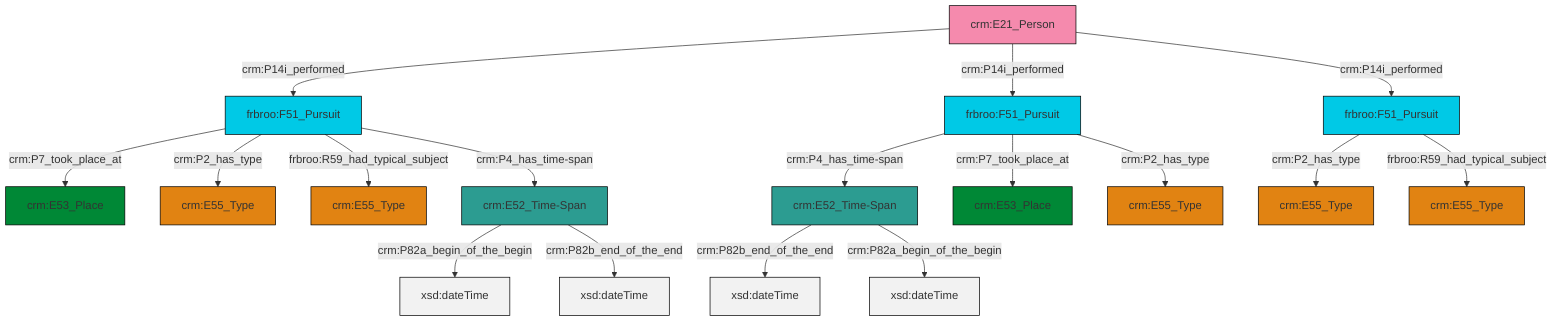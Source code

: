 graph TD
classDef Literal fill:#f2f2f2,stroke:#000000;
classDef CRM_Entity fill:#FFFFFF,stroke:#000000;
classDef Temporal_Entity fill:#00C9E6, stroke:#000000;
classDef Type fill:#E18312, stroke:#000000;
classDef Time-Span fill:#2C9C91, stroke:#000000;
classDef Appellation fill:#FFEB7F, stroke:#000000;
classDef Place fill:#008836, stroke:#000000;
classDef Persistent_Item fill:#B266B2, stroke:#000000;
classDef Conceptual_Object fill:#FFD700, stroke:#000000;
classDef Physical_Thing fill:#D2B48C, stroke:#000000;
classDef Actor fill:#f58aad, stroke:#000000;
classDef PC_Classes fill:#4ce600, stroke:#000000;
classDef Multi fill:#cccccc,stroke:#000000;

6["crm:E21_Person"]:::Actor -->|crm:P14i_performed| 11["frbroo:F51_Pursuit"]:::Temporal_Entity
11["frbroo:F51_Pursuit"]:::Temporal_Entity -->|crm:P7_took_place_at| 12["crm:E53_Place"]:::Place
0["crm:E52_Time-Span"]:::Time-Span -->|crm:P82b_end_of_the_end| 13[xsd:dateTime]:::Literal
14["frbroo:F51_Pursuit"]:::Temporal_Entity -->|crm:P4_has_time-span| 0["crm:E52_Time-Span"]:::Time-Span
15["crm:E52_Time-Span"]:::Time-Span -->|crm:P82a_begin_of_the_begin| 16[xsd:dateTime]:::Literal
4["frbroo:F51_Pursuit"]:::Temporal_Entity -->|crm:P2_has_type| 8["crm:E55_Type"]:::Type
14["frbroo:F51_Pursuit"]:::Temporal_Entity -->|crm:P7_took_place_at| 20["crm:E53_Place"]:::Place
0["crm:E52_Time-Span"]:::Time-Span -->|crm:P82a_begin_of_the_begin| 23[xsd:dateTime]:::Literal
6["crm:E21_Person"]:::Actor -->|crm:P14i_performed| 14["frbroo:F51_Pursuit"]:::Temporal_Entity
11["frbroo:F51_Pursuit"]:::Temporal_Entity -->|crm:P2_has_type| 24["crm:E55_Type"]:::Type
11["frbroo:F51_Pursuit"]:::Temporal_Entity -->|frbroo:R59_had_typical_subject| 26["crm:E55_Type"]:::Type
6["crm:E21_Person"]:::Actor -->|crm:P14i_performed| 4["frbroo:F51_Pursuit"]:::Temporal_Entity
14["frbroo:F51_Pursuit"]:::Temporal_Entity -->|crm:P2_has_type| 2["crm:E55_Type"]:::Type
11["frbroo:F51_Pursuit"]:::Temporal_Entity -->|crm:P4_has_time-span| 15["crm:E52_Time-Span"]:::Time-Span
4["frbroo:F51_Pursuit"]:::Temporal_Entity -->|frbroo:R59_had_typical_subject| 21["crm:E55_Type"]:::Type
15["crm:E52_Time-Span"]:::Time-Span -->|crm:P82b_end_of_the_end| 32[xsd:dateTime]:::Literal